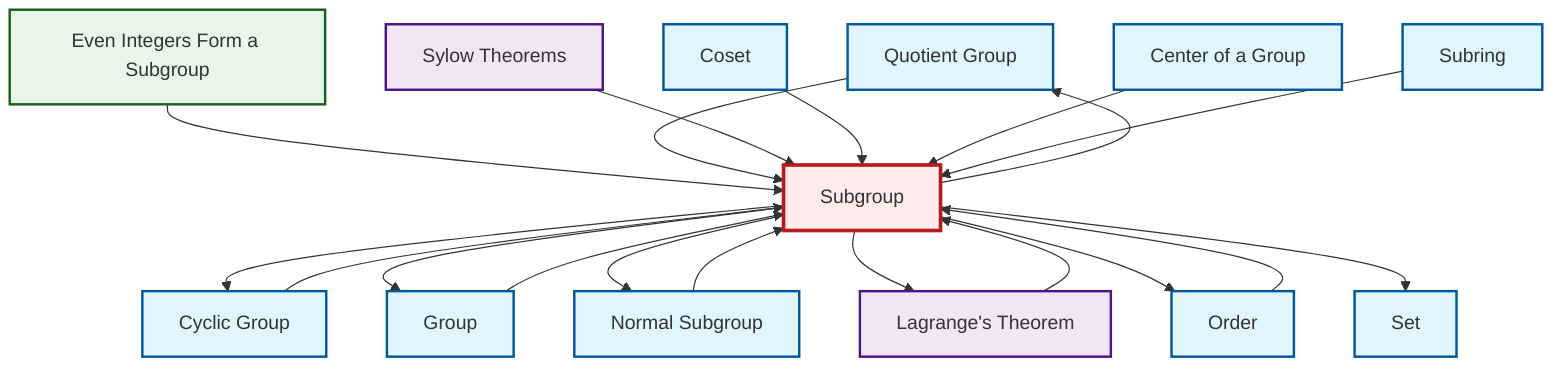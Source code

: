 graph TD
    classDef definition fill:#e1f5fe,stroke:#01579b,stroke-width:2px
    classDef theorem fill:#f3e5f5,stroke:#4a148c,stroke-width:2px
    classDef axiom fill:#fff3e0,stroke:#e65100,stroke-width:2px
    classDef example fill:#e8f5e9,stroke:#1b5e20,stroke-width:2px
    classDef current fill:#ffebee,stroke:#b71c1c,stroke-width:3px
    def-quotient-group["Quotient Group"]:::definition
    def-order["Order"]:::definition
    def-center-of-group["Center of a Group"]:::definition
    def-cyclic-group["Cyclic Group"]:::definition
    def-normal-subgroup["Normal Subgroup"]:::definition
    def-subring["Subring"]:::definition
    def-coset["Coset"]:::definition
    thm-sylow["Sylow Theorems"]:::theorem
    ex-even-integers-subgroup["Even Integers Form a Subgroup"]:::example
    def-group["Group"]:::definition
    def-subgroup["Subgroup"]:::definition
    def-set["Set"]:::definition
    thm-lagrange["Lagrange's Theorem"]:::theorem
    def-cyclic-group --> def-subgroup
    def-subgroup --> def-cyclic-group
    ex-even-integers-subgroup --> def-subgroup
    def-normal-subgroup --> def-subgroup
    def-subgroup --> def-group
    def-quotient-group --> def-subgroup
    thm-lagrange --> def-subgroup
    def-subgroup --> def-normal-subgroup
    thm-sylow --> def-subgroup
    def-subgroup --> thm-lagrange
    def-subgroup --> def-order
    def-coset --> def-subgroup
    def-group --> def-subgroup
    def-center-of-group --> def-subgroup
    def-subring --> def-subgroup
    def-subgroup --> def-quotient-group
    def-order --> def-subgroup
    def-subgroup --> def-set
    class def-subgroup current